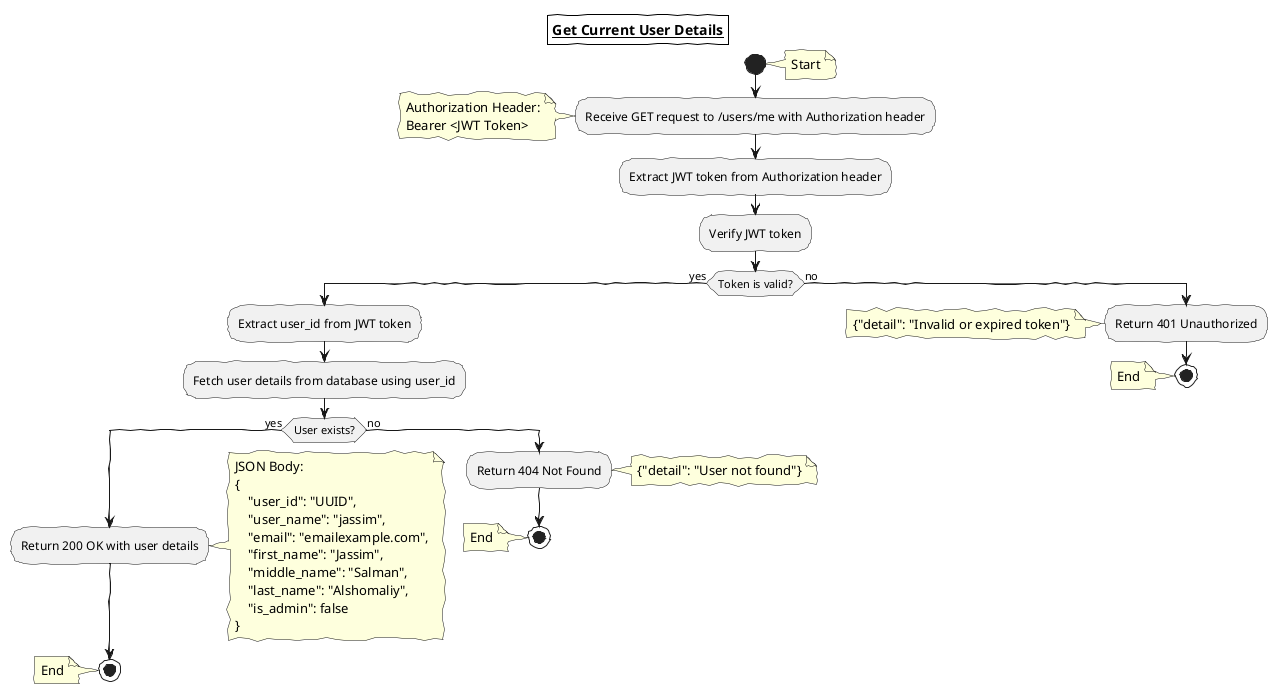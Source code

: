 @startuml Get Current User Details
skinparam handwritten true
skinparam titleBorder 1
skinparam titleBorderColor black
title **<u>Get Current User Details</u>**

start
note right: Start
:Receive GET request to /users/me with Authorization header;
note left
    Authorization Header:
    Bearer <JWT Token>
end note
:Extract JWT token from Authorization header;
:Verify JWT token;
if (Token is valid?) then (yes)
    :Extract user_id from JWT token;
    :Fetch user details from database using user_id;
    
    if (User exists?) then (yes)
        :Return 200 OK with user details;
        note right
            JSON Body:
            {   
                "user_id": "UUID",
                "user_name": "jassim",
                "email": "emailexample.com",
                "first_name": "Jassim", 
                "middle_name": "Salman",
                "last_name": "Alshomaliy",
                "is_admin": false
            }
        end note
        stop
        note left: End
    else (no)
        :Return 404 Not Found;
        note right: {"detail": "User not found"}
        stop
        note left: End
    endif
else (no)
    :Return 401 Unauthorized;
    note left: {"detail": "Invalid or expired token"}
    stop
    note left: End
endif
@enduml